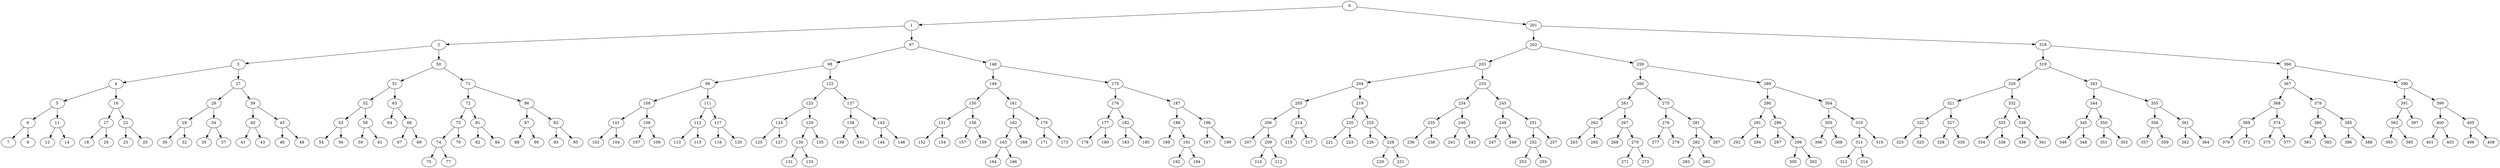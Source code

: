 strict digraph  {
	0	 [div="(array([14]), -0.069215107553776883)"];
	1	 [div="(array([0]), 0.9529032586558045)"];
	0 -> 1;
	201	 [div="(array([0]), -1.05615732546706)"];
	0 -> 201;
	2	 [div="(array([0]), 1.622599537037037)"];
	1 -> 2;
	97	 [div="(array([0]), 0.42688727272727273)"];
	1 -> 97;
	3	 [div="(array([0]), 2.0054752475247524)"];
	2 -> 3;
	50	 [div="(array([0]), 1.2863347826086955)"];
	2 -> 50;
	4	 [div="(array([0]), 2.2455824175824173)"];
	3 -> 4;
	27	 [div="(array([0]), 1.8086306306306308)"];
	3 -> 27;
	5	 [div="(array([0]), 2.3667954545454544)"];
	4 -> 5;
	16	 [div="(array([0]), 2.1321063829787237)"];
	4 -> 16;
	6	 [div="(array([0]), 2.4312857142857145)"];
	5 -> 6;
	11	 [div="(array([0]), 2.3079130434782611)"];
	5 -> 11;
	7	 [cls="[array([ 0.63636364]), array([ 0.36363636])]"];
	6 -> 7;
	9	 [cls="[array([ 1.]), array([ 0.])]"];
	6 -> 9;
	12	 [cls="[array([ 0.71428571]), array([ 0.28571429])]"];
	11 -> 12;
	14	 [cls="[array([ 0.66666667]), array([ 0.33333333])]"];
	11 -> 14;
	17	 [div="(array([0]), 2.2012173913043478)"];
	16 -> 17;
	22	 [div="(array([0]), 2.0658750000000001)"];
	16 -> 22;
	18	 [cls="[array([ 0.45454545]), array([ 0.54545455])]"];
	17 -> 18;
	20	 [cls="[array([ 0.66666667]), array([ 0.33333333])]"];
	17 -> 20;
	23	 [cls="[array([ 0.88888889]), array([ 0.11111111])]"];
	22 -> 23;
	25	 [cls="[array([ 0.66666667]), array([ 0.33333333])]"];
	22 -> 25;
	28	 [div="(array([0]), 1.9033333333333333)"];
	27 -> 28;
	39	 [div="(array([0]), 1.7189122807017543)"];
	27 -> 39;
	29	 [div="(array([0]), 1.9483999999999999)"];
	28 -> 29;
	34	 [div="(array([0]), 1.8470000000000002)"];
	28 -> 34;
	30	 [cls="[array([ 0.6875]), array([ 0.3125])]"];
	29 -> 30;
	32	 [cls="[array([ 0.78571429]), array([ 0.21428571])]"];
	29 -> 32;
	35	 [cls="[array([ 0.6]), array([ 0.4])]"];
	34 -> 35;
	37	 [cls="[array([ 0.5]), array([ 0.5])]"];
	34 -> 37;
	40	 [div="(array([0]), 1.7720370370370371)"];
	39 -> 40;
	45	 [div="(array([0]), 1.6711)"];
	39 -> 45;
	41	 [cls="[array([ 0.61538462]), array([ 0.38461538])]"];
	40 -> 41;
	43	 [cls="[array([ 0.64285714]), array([ 0.35714286])]"];
	40 -> 43;
	46	 [cls="[array([ 0.86666667]), array([ 0.13333333])]"];
	45 -> 46;
	48	 [cls="[array([ 0.73333333]), array([ 0.26666667])]"];
	45 -> 48;
	51	 [div="(array([0]), 1.4646990291262136)"];
	50 -> 51;
	71	 [div="(array([0]), 1.1416771653543307)"];
	50 -> 71;
	52	 [div="(array([0]), 1.5497090909090907)"];
	51 -> 52;
	63	 [div="(array([0]), 1.3672916666666666)"];
	51 -> 63;
	53	 [div="(array([0]), 1.5853103448275863)"];
	52 -> 53;
	58	 [div="(array([0]), 1.51)"];
	52 -> 58;
	54	 [cls="[array([ 1.]), array([ 0.])]"];
	53 -> 54;
	56	 [cls="[array([ 0.64285714]), array([ 0.35714286])]"];
	53 -> 56;
	59	 [cls="[array([ 0.66666667]), array([ 0.33333333])]"];
	58 -> 59;
	61	 [cls="[array([ 0.54545455]), array([ 0.45454545])]"];
	58 -> 61;
	64	 [cls="[array([ 0.66666667]), array([ 0.33333333])]"];
	63 -> 64;
	66	 [div="(array([0]), 1.3344666666666667)"];
	63 -> 66;
	67	 [cls="[array([ 0.625]), array([ 0.375])]"];
	66 -> 67;
	69	 [cls="[array([ 0.64285714]), array([ 0.35714286])]"];
	66 -> 69;
	72	 [div="(array([0]), 1.2287761194029851)"];
	71 -> 72;
	86	 [div="(array([0]), 1.0444166666666665)"];
	71 -> 86;
	73	 [div="(array([0]), 1.260875)"];
	72 -> 73;
	81	 [div="(array([0]), 1.1812222222222222)"];
	72 -> 81;
	74	 [div="(array([0]), 1.2748695652173914)"];
	73 -> 74;
	79	 [cls="[array([ 0.88235294]), array([ 0.11764706])]"];
	73 -> 79;
	75	 [cls="[array([ 0.92307692]), array([ 0.07692308])]"];
	74 -> 75;
	77	 [cls="[array([ 0.5]), array([ 0.5])]"];
	74 -> 77;
	82	 [cls="[array([ 0.66666667]), array([ 0.33333333])]"];
	81 -> 82;
	84	 [cls="[array([ 0.75]), array([ 0.25])]"];
	81 -> 84;
	87	 [div="(array([0]), 1.0923214285714287)"];
	86 -> 87;
	92	 [div="(array([0]), 1.0024999999999999)"];
	86 -> 92;
	88	 [cls="[array([ 0.76923077]), array([ 0.23076923])]"];
	87 -> 88;
	90	 [cls="[array([ 0.66666667]), array([ 0.33333333])]"];
	87 -> 90;
	93	 [cls="[array([ 0.58823529]), array([ 0.41176471])]"];
	92 -> 93;
	95	 [cls="[array([ 0.8]), array([ 0.2])]"];
	92 -> 95;
	98	 [div="(array([0]), 0.67560966542750933)"];
	97 -> 98;
	148	 [div="(array([0]), 0.18878647686832739)"];
	97 -> 148;
	99	 [div="(array([0]), 0.8175853658536586)"];
	98 -> 99;
	122	 [div="(array([0]), 0.55600000000000005)"];
	98 -> 122;
	100	 [div="(array([0]), 0.87901515151515153)"];
	99 -> 100;
	111	 [div="(array([0]), 0.74645614035087726)"];
	99 -> 111;
	101	 [div="(array([0]), 0.90864705882352947)"];
	100 -> 101;
	106	 [div="(array([0]), 0.84753124999999996)"];
	100 -> 106;
	102	 [cls="[array([ 0.6]), array([ 0.4])]"];
	101 -> 102;
	104	 [cls="[array([ 0.52631579]), array([ 0.47368421])]"];
	101 -> 104;
	107	 [cls="[array([ 0.86666667]), array([ 0.13333333])]"];
	106 -> 107;
	109	 [cls="[array([ 0.76470588]), array([ 0.23529412])]"];
	106 -> 109;
	112	 [div="(array([0]), 0.7791379310344827)"];
	111 -> 112;
	117	 [div="(array([0]), 0.71260714285714288)"];
	111 -> 117;
	113	 [cls="[array([ 0.41666667]), array([ 0.58333333])]"];
	112 -> 113;
	115	 [cls="[array([ 0.70588235]), array([ 0.29411765])]"];
	112 -> 115;
	118	 [cls="[array([ 0.86666667]), array([ 0.13333333])]"];
	117 -> 118;
	120	 [cls="[array([ 0.92307692]), array([ 0.07692308])]"];
	117 -> 120;
	123	 [div="(array([0]), 0.62387142857142852)"];
	122 -> 123;
	137	 [div="(array([0]), 0.49348684210526317)"];
	122 -> 137;
	124	 [div="(array([0]), 0.65007894736842109)"];
	123 -> 124;
	129	 [div="(array([0]), 0.59275)"];
	123 -> 129;
	125	 [cls="[array([ 0.57894737]), array([ 0.42105263])]"];
	124 -> 125;
	127	 [cls="[array([ 0.31578947]), array([ 0.68421053])]"];
	124 -> 127;
	130	 [div="(array([0]), 0.60595238095238091)"];
	129 -> 130;
	135	 [cls="[array([ 0.90909091]), array([ 0.09090909])]"];
	129 -> 135;
	131	 [cls="[array([ 0.33333333]), array([ 0.66666667])]"];
	130 -> 131;
	133	 [cls="[array([ 0.44444444]), array([ 0.55555556])]"];
	130 -> 133;
	138	 [div="(array([0]), 0.52787179487179492)"];
	137 -> 138;
	143	 [div="(array([0]), 0.45724324324324322)"];
	137 -> 143;
	139	 [cls="[array([ 0.55]), array([ 0.45])]"];
	138 -> 139;
	141	 [cls="[array([ 0.63157895]), array([ 0.36842105])]"];
	138 -> 141;
	144	 [cls="[array([ 0.72222222]), array([ 0.27777778])]"];
	143 -> 144;
	146	 [cls="[array([ 0.52631579]), array([ 0.47368421])]"];
	143 -> 146;
	149	 [div="(array([0]), 0.30932374100719429)"];
	148 -> 149;
	175	 [div="(array([0]), 0.070795774647887333)"];
	148 -> 175;
	150	 [div="(array([0]), 0.37136764705882352)"];
	149 -> 150;
	161	 [div="(array([0]), 0.24990140845070422)"];
	149 -> 161;
	151	 [div="(array([0]), 0.40035294117647058)"];
	150 -> 151;
	156	 [div="(array([0]), 0.34238235294117647)"];
	150 -> 156;
	152	 [cls="[array([ 0.625]), array([ 0.375])]"];
	151 -> 152;
	154	 [cls="[array([ 0.44444444]), array([ 0.55555556])]"];
	151 -> 154;
	157	 [cls="[array([ 0.44444444]), array([ 0.55555556])]"];
	156 -> 157;
	159	 [cls="[array([ 0.5]), array([ 0.5])]"];
	156 -> 159;
	162	 [div="(array([0]), 0.28181578947368419)"];
	161 -> 162;
	170	 [div="(array([0]), 0.21315151515151515)"];
	161 -> 170;
	163	 [div="(array([0]), 0.29231818181818175)"];
	162 -> 163;
	168	 [cls="[array([ 0.6875]), array([ 0.3125])]"];
	162 -> 168;
	164	 [cls="[array([ 0.33333333]), array([ 0.66666667])]"];
	163 -> 164;
	166	 [cls="[array([ 0.53846154]), array([ 0.46153846])]"];
	163 -> 166;
	171	 [cls="[array([ 1.]), array([ 0.])]"];
	170 -> 171;
	173	 [cls="[array([ 0.78947368]), array([ 0.21052632])]"];
	170 -> 173;
	176	 [div="(array([0]), 0.14404347826086958)"];
	175 -> 176;
	187	 [div="(array([0]), 0.0015616438356164388)"];
	175 -> 187;
	177	 [div="(array([0]), 0.16648648648648648)"];
	176 -> 177;
	182	 [div="(array([0]), 0.11809375)"];
	176 -> 182;
	178	 [cls="[array([ 0.75]), array([ 0.25])]"];
	177 -> 178;
	180	 [cls="[array([ 0.70588235]), array([ 0.29411765])]"];
	177 -> 180;
	183	 [cls="[array([ 0.47368421]), array([ 0.52631579])]"];
	182 -> 183;
	185	 [cls="[array([ 0.69230769]), array([ 0.30769231])]"];
	182 -> 185;
	188	 [div="(array([0]), 0.039567567567567567)"];
	187 -> 188;
	196	 [div="(array([0]), -0.037500000000000006)"];
	187 -> 196;
	189	 [cls="[array([ 0.5625]), array([ 0.4375])]"];
	188 -> 189;
	191	 [div="(array([0]), 0.025952380952380956)"];
	188 -> 191;
	192	 [cls="[array([ 0.53846154]), array([ 0.46153846])]"];
	191 -> 192;
	194	 [cls="[array([ 0.75]), array([ 0.25])]"];
	191 -> 194;
	197	 [cls="[array([ 0.84210526]), array([ 0.15789474])]"];
	196 -> 197;
	199	 [cls="[array([ 0.88235294]), array([ 0.11764706])]"];
	196 -> 199;
	202	 [div="(array([0]), -0.56850706713780919)"];
	201 -> 202;
	318	 [div="(array([0]), -1.6681529933481152)"];
	201 -> 318;
	203	 [div="(array([0]), -0.33995138888888893)"];
	202 -> 203;
	259	 [div="(array([0]), -0.80528417266187047)"];
	202 -> 259;
	204	 [div="(array([0]), -0.21409722222222222)"];
	203 -> 204;
	233	 [div="(array([0]), -0.46580555555555553)"];
	203 -> 233;
	205	 [div="(array([0]), -0.14873972602739727)"];
	204 -> 205;
	219	 [div="(array([0]), -0.28129577464788735)"];
	204 -> 219;
	206	 [div="(array([0]), -0.11624324324324324)"];
	205 -> 206;
	214	 [div="(array([0]), -0.18213888888888891)"];
	205 -> 214;
	207	 [cls="[array([ 0.46666667]), array([ 0.53333333])]"];
	206 -> 207;
	209	 [div="(array([0]), -0.13113636363636363)"];
	206 -> 209;
	210	 [cls="[array([ 0.84615385]), array([ 0.15384615])]"];
	209 -> 210;
	212	 [cls="[array([ 0.66666667]), array([ 0.33333333])]"];
	209 -> 212;
	215	 [cls="[array([ 0.5625]), array([ 0.4375])]"];
	214 -> 215;
	217	 [cls="[array([ 0.75]), array([ 0.25])]"];
	214 -> 217;
	220	 [div="(array([0]), -0.24103333333333332)"];
	219 -> 220;
	225	 [div="(array([0]), -0.31075609756097561)"];
	219 -> 225;
	221	 [cls="[array([ 0.33333333]), array([ 0.66666667])]"];
	220 -> 221;
	223	 [cls="[array([ 0.5]), array([ 0.5])]"];
	220 -> 223;
	226	 [cls="[array([ 0.4]), array([ 0.6])]"];
	225 -> 226;
	228	 [div="(array([0]), -0.31953846153846155)"];
	225 -> 228;
	229	 [cls="[array([ 0.5]), array([ 0.5])]"];
	228 -> 229;
	231	 [cls="[array([ 0.9]), array([ 0.1])]"];
	228 -> 231;
	234	 [div="(array([0]), -0.402390625)"];
	233 -> 234;
	245	 [div="(array([0]), -0.51653749999999998)"];
	233 -> 245;
	235	 [div="(array([0]), -0.36612903225806448)"];
	234 -> 235;
	240	 [div="(array([0]), -0.43645454545454548)"];
	234 -> 240;
	236	 [cls="[array([ 0.57142857]), array([ 0.42857143])]"];
	235 -> 236;
	238	 [cls="[array([ 0.41176471]), array([ 0.58823529])]"];
	235 -> 238;
	241	 [cls="[array([ 0.3125]), array([ 0.6875])]"];
	240 -> 241;
	243	 [cls="[array([ 0.58823529]), array([ 0.41176471])]"];
	240 -> 243;
	246	 [div="(array([0]), -0.48649999999999993)"];
	245 -> 246;
	251	 [div="(array([0]), -0.54371428571428582)"];
	245 -> 251;
	247	 [cls="[array([ 0.38888889]), array([ 0.61111111])]"];
	246 -> 247;
	249	 [cls="[array([ 0.5]), array([ 0.5])]"];
	246 -> 249;
	252	 [div="(array([0]), -0.5294545454545454)"];
	251 -> 252;
	257	 [cls="[array([ 0.9]), array([ 0.1])]"];
	251 -> 257;
	253	 [cls="[array([ 1.]), array([ 0.])]"];
	252 -> 253;
	255	 [cls="[array([ 0.92307692]), array([ 0.07692308])]"];
	252 -> 255;
	260	 [div="(array([0]), -0.68379856115107918)"];
	259 -> 260;
	289	 [div="(array([0]), -0.92676978417266187)"];
	259 -> 289;
	261	 [div="(array([0]), -0.63317567567567568)"];
	260 -> 261;
	275	 [div="(array([0]), -0.74143076923076923)"];
	260 -> 275;
	262	 [div="(array([0]), -0.60494594594594597)"];
	261 -> 262;
	267	 [div="(array([0]), -0.66140540540540549)"];
	261 -> 267;
	263	 [cls="[array([ 0.5]), array([ 0.5])]"];
	262 -> 263;
	265	 [cls="[array([ 0.36842105]), array([ 0.63157895])]"];
	262 -> 265;
	268	 [cls="[array([ 0.35714286]), array([ 0.64285714])]"];
	267 -> 268;
	270	 [div="(array([0]), -0.67126086956521736)"];
	267 -> 270;
	271	 [cls="[array([ 0.42857143]), array([ 0.57142857])]"];
	270 -> 271;
	273	 [cls="[array([ 0.88888889]), array([ 0.11111111])]"];
	270 -> 273;
	276	 [div="(array([0]), -0.70574999999999999)"];
	275 -> 276;
	281	 [div="(array([0]), -0.76843243243243253)"];
	275 -> 281;
	277	 [cls="[array([ 0.71428571]), array([ 0.28571429])]"];
	276 -> 277;
	279	 [cls="[array([ 0.64285714]), array([ 0.35714286])]"];
	276 -> 279;
	282	 [div="(array([0]), -0.75863636363636366)"];
	281 -> 282;
	287	 [cls="[array([ 0.8]), array([ 0.2])]"];
	281 -> 287;
	283	 [cls="[array([ 0.54545455]), array([ 0.45454545])]"];
	282 -> 283;
	285	 [cls="[array([ 0.54545455]), array([ 0.45454545])]"];
	282 -> 285;
	290	 [div="(array([0]), -0.8707866666666666)"];
	289 -> 290;
	304	 [div="(array([0]), -0.99237500000000001)"];
	289 -> 304;
	291	 [div="(array([0]), -0.83813888888888888)"];
	290 -> 291;
	296	 [div="(array([0]), -0.90092307692307705)"];
	290 -> 296;
	292	 [cls="[array([ 0.82352941]), array([ 0.17647059])]"];
	291 -> 292;
	294	 [cls="[array([ 0.47368421]), array([ 0.52631579])]"];
	291 -> 294;
	297	 [cls="[array([ 0.875]), array([ 0.125])]"];
	296 -> 297;
	299	 [div="(array([0]), -0.91517391304347828)"];
	296 -> 299;
	300	 [cls="[array([ 0.84615385]), array([ 0.15384615])]"];
	299 -> 300;
	302	 [cls="[array([ 0.1]), array([ 0.9])]"];
	299 -> 302;
	305	 [div="(array([0]), -0.9518461538461539)"];
	304 -> 305;
	310	 [div="(array([0]), -1.0201052631578946)"];
	304 -> 310;
	306	 [cls="[array([ 0.3]), array([ 0.7])]"];
	305 -> 306;
	308	 [cls="[array([ 0.8125]), array([ 0.1875])]"];
	305 -> 308;
	311	 [div="(array([0]), -1.0098571428571428)"];
	310 -> 311;
	316	 [cls="[array([ 0.94117647]), array([ 0.05882353])]"];
	310 -> 316;
	312	 [cls="[array([ 0.875]), array([ 0.125])]"];
	311 -> 312;
	314	 [cls="[array([ 0.61538462]), array([ 0.38461538])]"];
	311 -> 314;
	319	 [div="(array([0]), -1.3238898305084745)"];
	318 -> 319;
	366	 [div="(array([0]), -2.0460418604651163)"];
	318 -> 366;
	320	 [div="(array([0]), -1.1814687500000001)"];
	319 -> 320;
	343	 [div="(array([0]), -1.4926851851851852)"];
	319 -> 343;
	321	 [div="(array([0]), -1.1004561403508772)"];
	320 -> 321;
	332	 [div="(array([0]), -1.2465070422535212)"];
	320 -> 332;
	322	 [div="(array([0]), -1.0793333333333335)"];
	321 -> 322;
	327	 [div="(array([0]), -1.1366666666666667)"];
	321 -> 327;
	323	 [cls="[array([ 0.75]), array([ 0.25])]"];
	322 -> 323;
	325	 [cls="[array([ 0.625]), array([ 0.375])]"];
	322 -> 325;
	328	 [cls="[array([ 0.5]), array([ 0.5])]"];
	327 -> 328;
	330	 [cls="[array([ 0.77777778]), array([ 0.22222222])]"];
	327 -> 330;
	333	 [div="(array([0]), -1.21275)"];
	332 -> 333;
	338	 [div="(array([0]), -1.2812285714285714)"];
	332 -> 338;
	334	 [cls="[array([ 0.7]), array([ 0.3])]"];
	333 -> 334;
	336	 [cls="[array([ 0.4375]), array([ 0.5625])]"];
	333 -> 336;
	339	 [cls="[array([ 0.45]), array([ 0.55])]"];
	338 -> 339;
	341	 [cls="[array([ 0.53333333]), array([ 0.46666667])]"];
	338 -> 341;
	344	 [div="(array([0]), -1.4099130434782607)"];
	343 -> 344;
	355	 [div="(array([0]), -1.5540967741935483)"];
	343 -> 355;
	345	 [div="(array([0]), -1.3708750000000001)"];
	344 -> 345;
	350	 [div="(array([0]), -1.4525000000000001)"];
	344 -> 350;
	346	 [cls="[array([ 0.54545455]), array([ 0.45454545])]"];
	345 -> 346;
	348	 [cls="[array([ 0.84615385]), array([ 0.15384615])]"];
	345 -> 348;
	351	 [cls="[array([ 0.63636364]), array([ 0.36363636])]"];
	350 -> 351;
	353	 [cls="[array([ 0.27272727]), array([ 0.72727273])]"];
	350 -> 353;
	356	 [div="(array([0]), -1.5176428571428571)"];
	355 -> 356;
	361	 [div="(array([0]), -1.5841176470588234)"];
	355 -> 361;
	357	 [cls="[array([ 0.78571429]), array([ 0.21428571])]"];
	356 -> 357;
	359	 [cls="[array([ 0.92857143]), array([ 0.07142857])]"];
	356 -> 359;
	362	 [cls="[array([ 0.75]), array([ 0.25])]"];
	361 -> 362;
	364	 [cls="[array([ 0.57142857]), array([ 0.42857143])]"];
	361 -> 364;
	367	 [div="(array([0]), -1.8506842105263159)"];
	366 -> 367;
	390	 [div="(array([0]), -2.2665445544554457)"];
	366 -> 390;
	368	 [div="(array([0]), -1.7555818181818181)"];
	367 -> 368;
	379	 [div="(array([0]), -1.9393389830508476)"];
	367 -> 379;
	369	 [div="(array([0]), -1.7249062500000001)"];
	368 -> 369;
	374	 [div="(array([0]), -1.7982608695652174)"];
	368 -> 374;
	370	 [cls="[array([ 0.64285714]), array([ 0.35714286])]"];
	369 -> 370;
	372	 [cls="[array([ 0.27777778]), array([ 0.72222222])]"];
	369 -> 372;
	375	 [cls="[array([ 0.64285714]), array([ 0.35714286])]"];
	374 -> 375;
	377	 [cls="[array([ 0.77777778]), array([ 0.22222222])]"];
	374 -> 377;
	380	 [div="(array([0]), -1.8897241379310346)"];
	379 -> 380;
	385	 [div="(array([0]), -1.9873000000000001)"];
	379 -> 385;
	381	 [cls="[array([ 0.8]), array([ 0.2])]"];
	380 -> 381;
	383	 [cls="[array([ 0.71428571]), array([ 0.28571429])]"];
	380 -> 383;
	386	 [cls="[array([ 0.73333333]), array([ 0.26666667])]"];
	385 -> 386;
	388	 [cls="[array([ 1.]), array([ 0.])]"];
	385 -> 388;
	391	 [div="(array([0]), -2.1470833333333332)"];
	390 -> 391;
	399	 [div="(array([0]), -2.374735849056604)"];
	390 -> 399;
	392	 [div="(array([0]), -2.1025483870967743)"];
	391 -> 392;
	397	 [cls="[array([ 0.88235294]), array([ 0.11764706])]"];
	391 -> 397;
	393	 [cls="[array([ 0.6875]), array([ 0.3125])]"];
	392 -> 393;
	395	 [cls="[array([ 0.86666667]), array([ 0.13333333])]"];
	392 -> 395;
	400	 [div="(array([0]), -2.3266363636363638)"];
	399 -> 400;
	405	 [div="(array([0]), -2.4088709677419353)"];
	399 -> 405;
	401	 [cls="[array([ 0.41666667]), array([ 0.58333333])]"];
	400 -> 401;
	403	 [cls="[array([ 0.5]), array([ 0.5])]"];
	400 -> 403;
	406	 [cls="[array([ 0.8]), array([ 0.2])]"];
	405 -> 406;
	408	 [cls="[array([ 0.63636364]), array([ 0.36363636])]"];
	405 -> 408;
}
